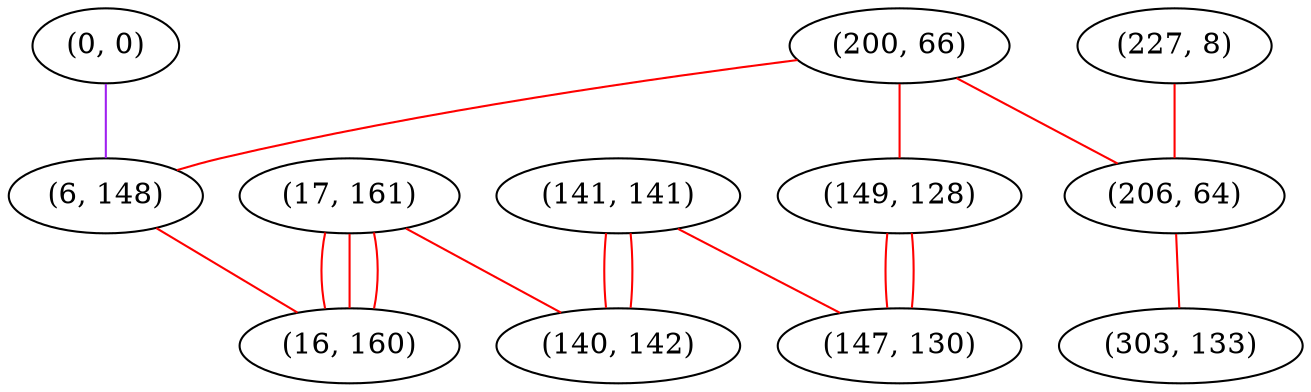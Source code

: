 graph "" {
"(0, 0)";
"(200, 66)";
"(149, 128)";
"(141, 141)";
"(17, 161)";
"(227, 8)";
"(6, 148)";
"(147, 130)";
"(16, 160)";
"(206, 64)";
"(303, 133)";
"(140, 142)";
"(0, 0)" -- "(6, 148)"  [color=purple, key=0, weight=4];
"(200, 66)" -- "(6, 148)"  [color=red, key=0, weight=1];
"(200, 66)" -- "(206, 64)"  [color=red, key=0, weight=1];
"(200, 66)" -- "(149, 128)"  [color=red, key=0, weight=1];
"(149, 128)" -- "(147, 130)"  [color=red, key=0, weight=1];
"(149, 128)" -- "(147, 130)"  [color=red, key=1, weight=1];
"(141, 141)" -- "(147, 130)"  [color=red, key=0, weight=1];
"(141, 141)" -- "(140, 142)"  [color=red, key=0, weight=1];
"(141, 141)" -- "(140, 142)"  [color=red, key=1, weight=1];
"(17, 161)" -- "(16, 160)"  [color=red, key=0, weight=1];
"(17, 161)" -- "(16, 160)"  [color=red, key=1, weight=1];
"(17, 161)" -- "(16, 160)"  [color=red, key=2, weight=1];
"(17, 161)" -- "(140, 142)"  [color=red, key=0, weight=1];
"(227, 8)" -- "(206, 64)"  [color=red, key=0, weight=1];
"(6, 148)" -- "(16, 160)"  [color=red, key=0, weight=1];
"(206, 64)" -- "(303, 133)"  [color=red, key=0, weight=1];
}
